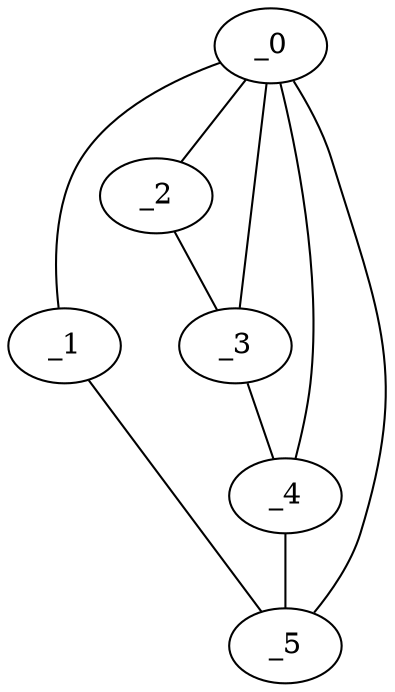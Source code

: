 graph "obj95__165.gxl" {
	_0	 [x=101,
		y=40];
	_1	 [x=118,
		y=50];
	_0 -- _1	 [valence=1];
	_2	 [x=127,
		y=1];
	_0 -- _2	 [valence=1];
	_3	 [x=127,
		y=21];
	_0 -- _3	 [valence=1];
	_4	 [x=127,
		y=25];
	_0 -- _4	 [valence=2];
	_5	 [x=127,
		y=41];
	_0 -- _5	 [valence=2];
	_1 -- _5	 [valence=1];
	_2 -- _3	 [valence=1];
	_3 -- _4	 [valence=1];
	_4 -- _5	 [valence=1];
}
